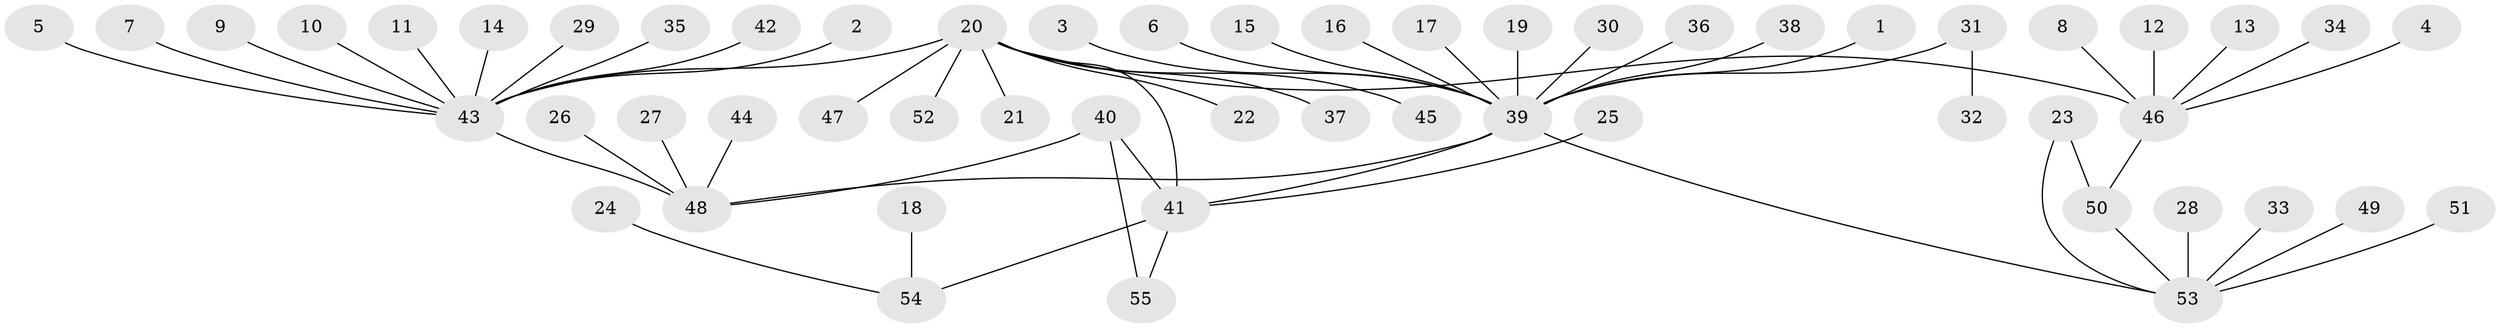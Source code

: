 // original degree distribution, {13: 0.009174311926605505, 1: 0.6513761467889908, 10: 0.01834862385321101, 8: 0.009174311926605505, 16: 0.009174311926605505, 2: 0.1743119266055046, 5: 0.01834862385321101, 14: 0.009174311926605505, 4: 0.027522935779816515, 3: 0.06422018348623854, 7: 0.009174311926605505}
// Generated by graph-tools (version 1.1) at 2025/26/03/09/25 03:26:00]
// undirected, 55 vertices, 59 edges
graph export_dot {
graph [start="1"]
  node [color=gray90,style=filled];
  1;
  2;
  3;
  4;
  5;
  6;
  7;
  8;
  9;
  10;
  11;
  12;
  13;
  14;
  15;
  16;
  17;
  18;
  19;
  20;
  21;
  22;
  23;
  24;
  25;
  26;
  27;
  28;
  29;
  30;
  31;
  32;
  33;
  34;
  35;
  36;
  37;
  38;
  39;
  40;
  41;
  42;
  43;
  44;
  45;
  46;
  47;
  48;
  49;
  50;
  51;
  52;
  53;
  54;
  55;
  1 -- 39 [weight=1.0];
  2 -- 43 [weight=1.0];
  3 -- 39 [weight=1.0];
  4 -- 46 [weight=1.0];
  5 -- 43 [weight=1.0];
  6 -- 39 [weight=1.0];
  7 -- 43 [weight=1.0];
  8 -- 46 [weight=1.0];
  9 -- 43 [weight=1.0];
  10 -- 43 [weight=1.0];
  11 -- 43 [weight=1.0];
  12 -- 46 [weight=1.0];
  13 -- 46 [weight=1.0];
  14 -- 43 [weight=1.0];
  15 -- 39 [weight=1.0];
  16 -- 39 [weight=1.0];
  17 -- 39 [weight=1.0];
  18 -- 54 [weight=1.0];
  19 -- 39 [weight=1.0];
  20 -- 21 [weight=1.0];
  20 -- 22 [weight=1.0];
  20 -- 37 [weight=1.0];
  20 -- 41 [weight=1.0];
  20 -- 43 [weight=2.0];
  20 -- 45 [weight=1.0];
  20 -- 46 [weight=1.0];
  20 -- 47 [weight=1.0];
  20 -- 52 [weight=1.0];
  23 -- 50 [weight=1.0];
  23 -- 53 [weight=1.0];
  24 -- 54 [weight=1.0];
  25 -- 41 [weight=1.0];
  26 -- 48 [weight=1.0];
  27 -- 48 [weight=1.0];
  28 -- 53 [weight=1.0];
  29 -- 43 [weight=1.0];
  30 -- 39 [weight=1.0];
  31 -- 32 [weight=1.0];
  31 -- 39 [weight=1.0];
  33 -- 53 [weight=1.0];
  34 -- 46 [weight=1.0];
  35 -- 43 [weight=1.0];
  36 -- 39 [weight=1.0];
  38 -- 39 [weight=1.0];
  39 -- 41 [weight=1.0];
  39 -- 48 [weight=1.0];
  39 -- 53 [weight=1.0];
  40 -- 41 [weight=1.0];
  40 -- 48 [weight=1.0];
  40 -- 55 [weight=1.0];
  41 -- 54 [weight=1.0];
  41 -- 55 [weight=1.0];
  42 -- 43 [weight=1.0];
  43 -- 48 [weight=2.0];
  44 -- 48 [weight=1.0];
  46 -- 50 [weight=1.0];
  49 -- 53 [weight=1.0];
  50 -- 53 [weight=1.0];
  51 -- 53 [weight=1.0];
}
